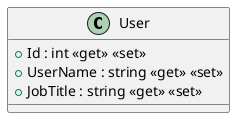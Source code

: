 @startuml
class User {
    + Id : int <<get>> <<set>>
    + UserName : string <<get>> <<set>>
    + JobTitle : string <<get>> <<set>>
}
@enduml
